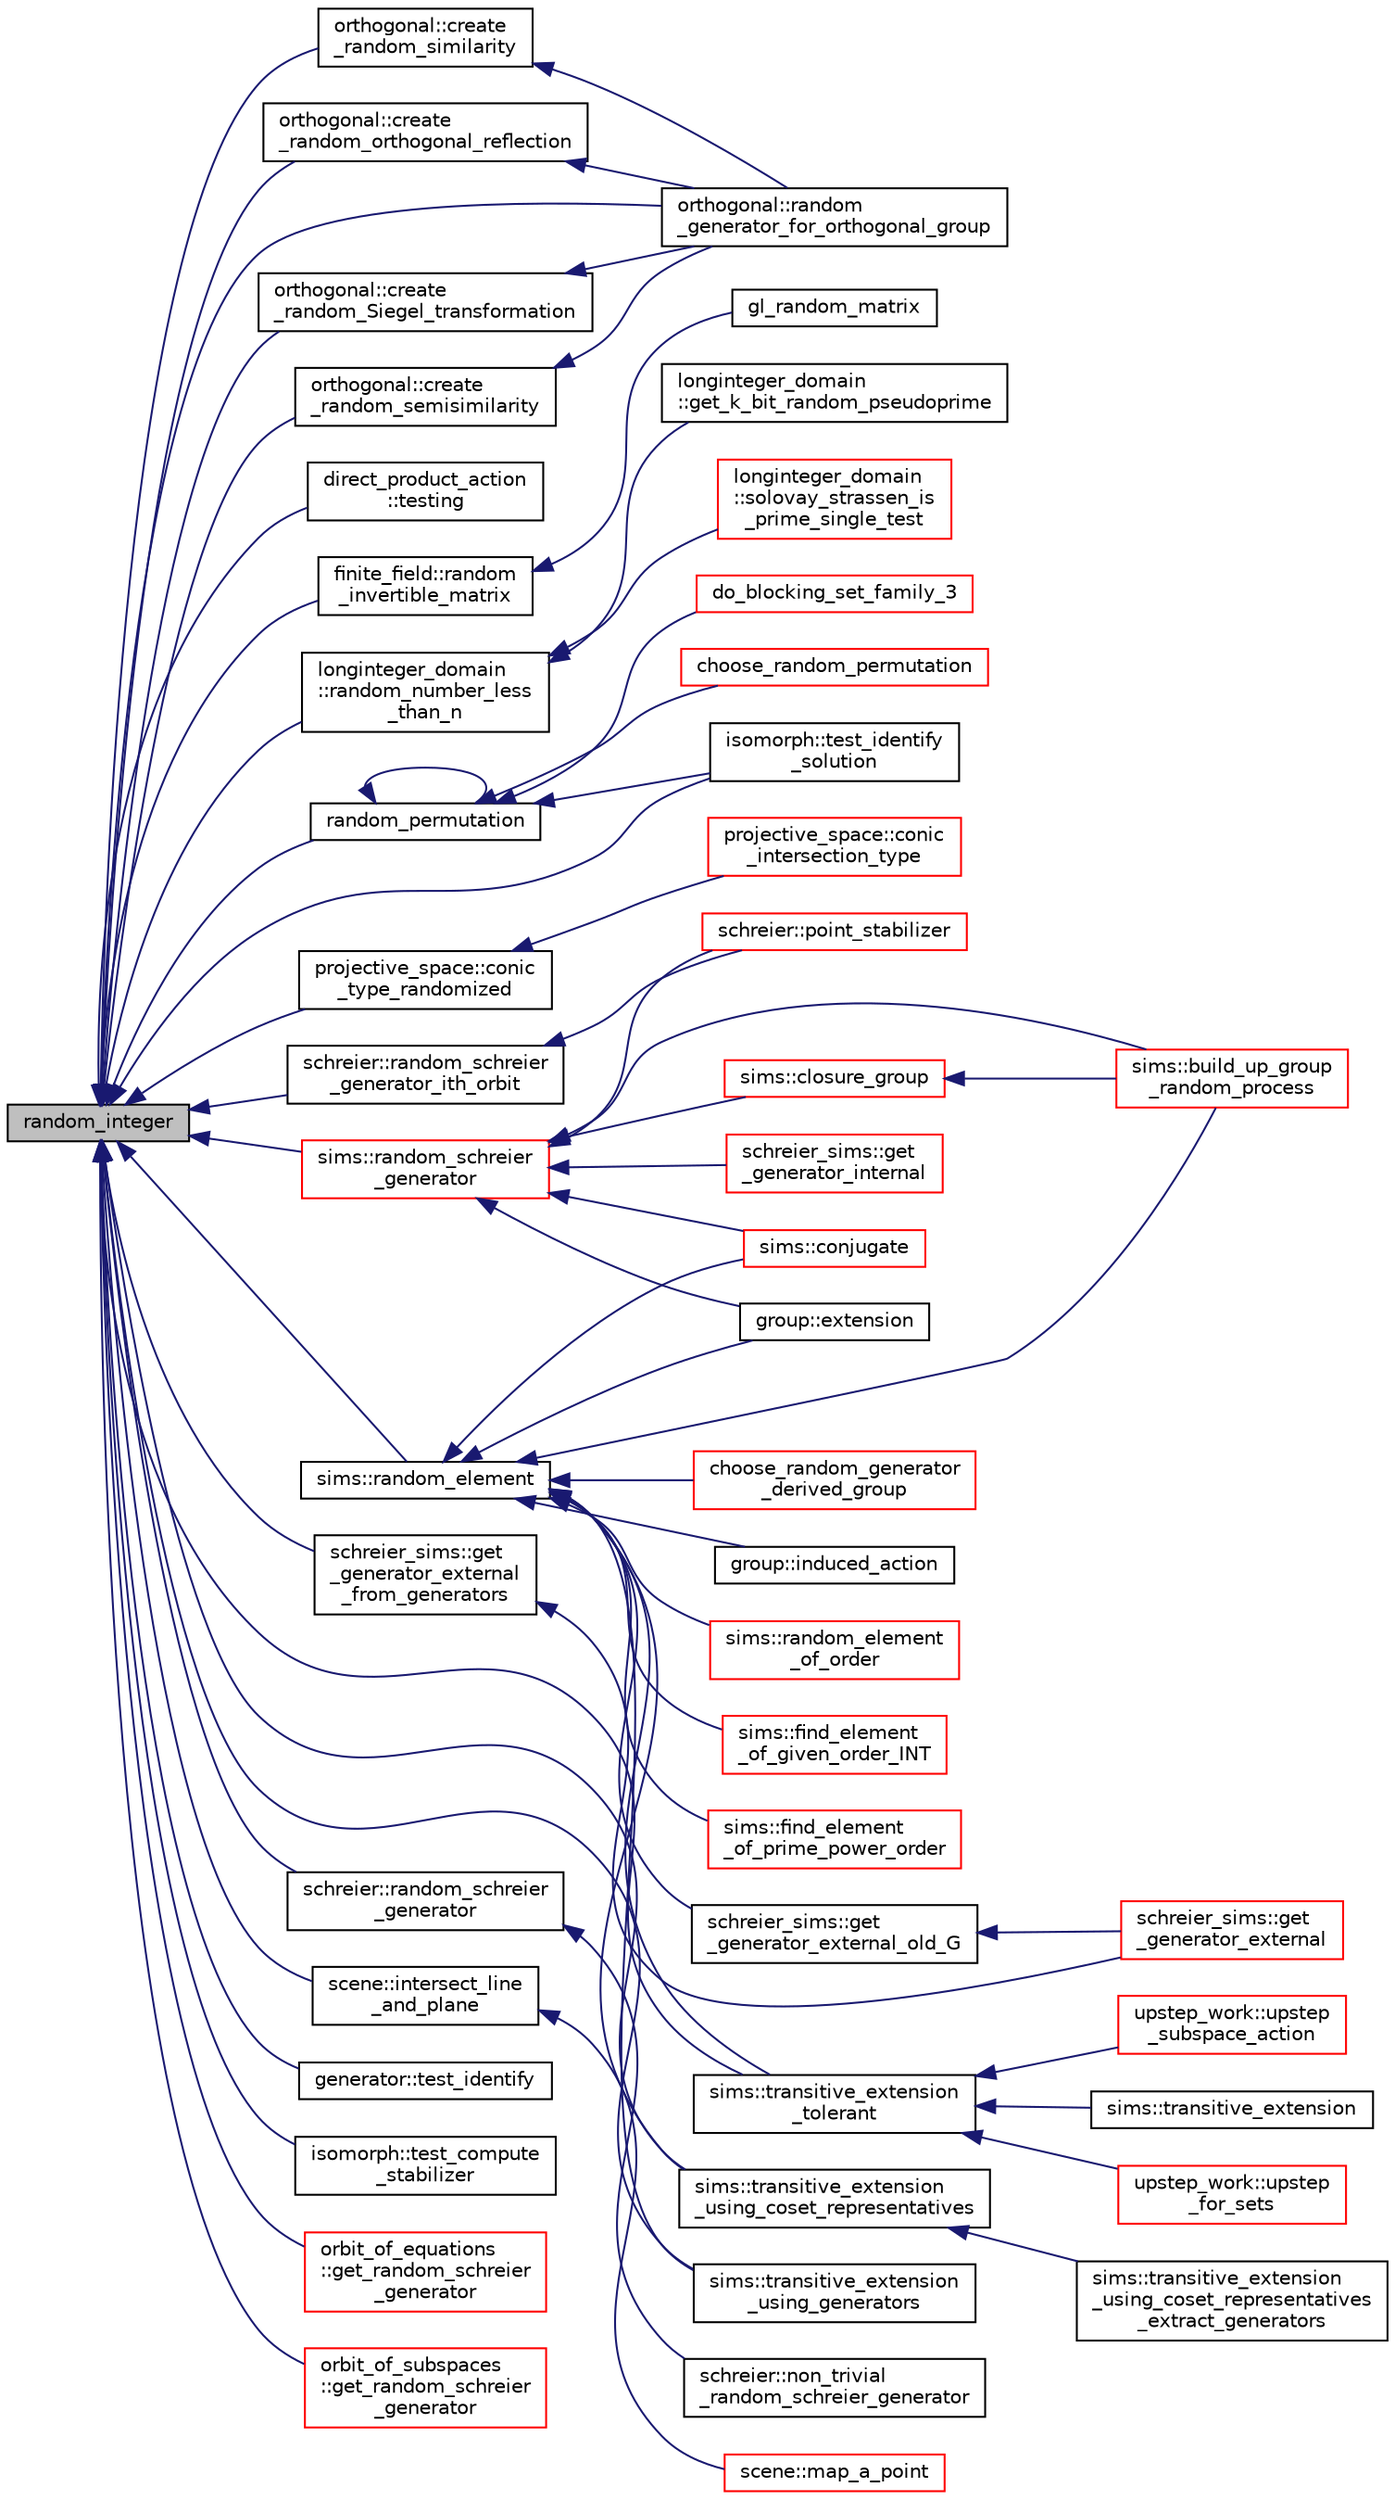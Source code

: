 digraph "random_integer"
{
  edge [fontname="Helvetica",fontsize="10",labelfontname="Helvetica",labelfontsize="10"];
  node [fontname="Helvetica",fontsize="10",shape=record];
  rankdir="LR";
  Node7143 [label="random_integer",height=0.2,width=0.4,color="black", fillcolor="grey75", style="filled", fontcolor="black"];
  Node7143 -> Node7144 [dir="back",color="midnightblue",fontsize="10",style="solid",fontname="Helvetica"];
  Node7144 [label="orthogonal::random\l_generator_for_orthogonal_group",height=0.2,width=0.4,color="black", fillcolor="white", style="filled",URL="$d7/daa/classorthogonal.html#a380946c3af4d3d83118c409a7aecfe3d"];
  Node7143 -> Node7145 [dir="back",color="midnightblue",fontsize="10",style="solid",fontname="Helvetica"];
  Node7145 [label="orthogonal::create\l_random_Siegel_transformation",height=0.2,width=0.4,color="black", fillcolor="white", style="filled",URL="$d7/daa/classorthogonal.html#ad691ec706194282d2954a5edaca883cf"];
  Node7145 -> Node7144 [dir="back",color="midnightblue",fontsize="10",style="solid",fontname="Helvetica"];
  Node7143 -> Node7146 [dir="back",color="midnightblue",fontsize="10",style="solid",fontname="Helvetica"];
  Node7146 [label="orthogonal::create\l_random_semisimilarity",height=0.2,width=0.4,color="black", fillcolor="white", style="filled",URL="$d7/daa/classorthogonal.html#aef283326b1eb3cb1bc6992db12457a5e"];
  Node7146 -> Node7144 [dir="back",color="midnightblue",fontsize="10",style="solid",fontname="Helvetica"];
  Node7143 -> Node7147 [dir="back",color="midnightblue",fontsize="10",style="solid",fontname="Helvetica"];
  Node7147 [label="orthogonal::create\l_random_similarity",height=0.2,width=0.4,color="black", fillcolor="white", style="filled",URL="$d7/daa/classorthogonal.html#ac07aa53e01eb4a42d182464440a3f8b0"];
  Node7147 -> Node7144 [dir="back",color="midnightblue",fontsize="10",style="solid",fontname="Helvetica"];
  Node7143 -> Node7148 [dir="back",color="midnightblue",fontsize="10",style="solid",fontname="Helvetica"];
  Node7148 [label="orthogonal::create\l_random_orthogonal_reflection",height=0.2,width=0.4,color="black", fillcolor="white", style="filled",URL="$d7/daa/classorthogonal.html#a8cf782be9d4f9ffd3dfcd485e374e879"];
  Node7148 -> Node7144 [dir="back",color="midnightblue",fontsize="10",style="solid",fontname="Helvetica"];
  Node7143 -> Node7149 [dir="back",color="midnightblue",fontsize="10",style="solid",fontname="Helvetica"];
  Node7149 [label="direct_product_action\l::testing",height=0.2,width=0.4,color="black", fillcolor="white", style="filled",URL="$d3/d78/classdirect__product__action.html#a343dbbfe1b3932d198bfa59b48c7026f"];
  Node7143 -> Node7150 [dir="back",color="midnightblue",fontsize="10",style="solid",fontname="Helvetica"];
  Node7150 [label="finite_field::random\l_invertible_matrix",height=0.2,width=0.4,color="black", fillcolor="white", style="filled",URL="$df/d5a/classfinite__field.html#ab464884f869dda29daa1fe9c2a4c0594"];
  Node7150 -> Node7151 [dir="back",color="midnightblue",fontsize="10",style="solid",fontname="Helvetica"];
  Node7151 [label="gl_random_matrix",height=0.2,width=0.4,color="black", fillcolor="white", style="filled",URL="$d5/d87/globals_8h.html#ad335f04bb0db45b0e9393ec76d0698f4"];
  Node7143 -> Node7152 [dir="back",color="midnightblue",fontsize="10",style="solid",fontname="Helvetica"];
  Node7152 [label="longinteger_domain\l::random_number_less\l_than_n",height=0.2,width=0.4,color="black", fillcolor="white", style="filled",URL="$d2/d7a/classlonginteger__domain.html#a1b04f1721c5b5d8df684344e0d94cb2b"];
  Node7152 -> Node7153 [dir="back",color="midnightblue",fontsize="10",style="solid",fontname="Helvetica"];
  Node7153 [label="longinteger_domain\l::solovay_strassen_is\l_prime_single_test",height=0.2,width=0.4,color="red", fillcolor="white", style="filled",URL="$d2/d7a/classlonginteger__domain.html#a818b8c30812875d45041a6aaaa335589"];
  Node7152 -> Node7156 [dir="back",color="midnightblue",fontsize="10",style="solid",fontname="Helvetica"];
  Node7156 [label="longinteger_domain\l::get_k_bit_random_pseudoprime",height=0.2,width=0.4,color="black", fillcolor="white", style="filled",URL="$d2/d7a/classlonginteger__domain.html#a6366e067c17ed40c7168961cf10b2e9d"];
  Node7143 -> Node7157 [dir="back",color="midnightblue",fontsize="10",style="solid",fontname="Helvetica"];
  Node7157 [label="random_permutation",height=0.2,width=0.4,color="black", fillcolor="white", style="filled",URL="$d2/d23/combinatorics_8h.html#a783a99c64554c8e759d97d8c512217c9"];
  Node7157 -> Node7158 [dir="back",color="midnightblue",fontsize="10",style="solid",fontname="Helvetica"];
  Node7158 [label="choose_random_permutation",height=0.2,width=0.4,color="red", fillcolor="white", style="filled",URL="$df/dfe/random__permutation_8_c.html#a56206e0f18434959b051001c6b4cc726"];
  Node7157 -> Node7157 [dir="back",color="midnightblue",fontsize="10",style="solid",fontname="Helvetica"];
  Node7157 -> Node7160 [dir="back",color="midnightblue",fontsize="10",style="solid",fontname="Helvetica"];
  Node7160 [label="do_blocking_set_family_3",height=0.2,width=0.4,color="red", fillcolor="white", style="filled",URL="$d4/d67/geometry_8h.html#ae952cf1470f33232439be751e56a07b3"];
  Node7157 -> Node7162 [dir="back",color="midnightblue",fontsize="10",style="solid",fontname="Helvetica"];
  Node7162 [label="isomorph::test_identify\l_solution",height=0.2,width=0.4,color="black", fillcolor="white", style="filled",URL="$d3/d5f/classisomorph.html#aa2c95f309e3283179e87bbbd83bfdc7d"];
  Node7143 -> Node7163 [dir="back",color="midnightblue",fontsize="10",style="solid",fontname="Helvetica"];
  Node7163 [label="projective_space::conic\l_type_randomized",height=0.2,width=0.4,color="black", fillcolor="white", style="filled",URL="$d2/d17/classprojective__space.html#af486b51daa10b4de0c8b50fb5c1c2ee7"];
  Node7163 -> Node7164 [dir="back",color="midnightblue",fontsize="10",style="solid",fontname="Helvetica"];
  Node7164 [label="projective_space::conic\l_intersection_type",height=0.2,width=0.4,color="red", fillcolor="white", style="filled",URL="$d2/d17/classprojective__space.html#a8f3472a2e9af4ac7874a5195ec6e0d58"];
  Node7143 -> Node7167 [dir="back",color="midnightblue",fontsize="10",style="solid",fontname="Helvetica"];
  Node7167 [label="schreier::random_schreier\l_generator_ith_orbit",height=0.2,width=0.4,color="black", fillcolor="white", style="filled",URL="$d3/dd6/classschreier.html#a285786eaa8f7e8d50d59c2335c549044"];
  Node7167 -> Node7168 [dir="back",color="midnightblue",fontsize="10",style="solid",fontname="Helvetica"];
  Node7168 [label="schreier::point_stabilizer",height=0.2,width=0.4,color="red", fillcolor="white", style="filled",URL="$d3/dd6/classschreier.html#a976a31dfe3238284d96fc200532c7077"];
  Node7143 -> Node7234 [dir="back",color="midnightblue",fontsize="10",style="solid",fontname="Helvetica"];
  Node7234 [label="schreier::random_schreier\l_generator",height=0.2,width=0.4,color="black", fillcolor="white", style="filled",URL="$d3/dd6/classschreier.html#a0f5d195438630963accd737f56c1214f"];
  Node7234 -> Node7235 [dir="back",color="midnightblue",fontsize="10",style="solid",fontname="Helvetica"];
  Node7235 [label="schreier::non_trivial\l_random_schreier_generator",height=0.2,width=0.4,color="black", fillcolor="white", style="filled",URL="$d3/dd6/classschreier.html#a9077ff6a0c61629d6e73aeb56b39a6a0"];
  Node7143 -> Node7236 [dir="back",color="midnightblue",fontsize="10",style="solid",fontname="Helvetica"];
  Node7236 [label="scene::intersect_line\l_and_plane",height=0.2,width=0.4,color="black", fillcolor="white", style="filled",URL="$df/db1/classscene.html#a5f01de8cb1899fba6a91cc014c5fc68d"];
  Node7236 -> Node7237 [dir="back",color="midnightblue",fontsize="10",style="solid",fontname="Helvetica"];
  Node7237 [label="scene::map_a_point",height=0.2,width=0.4,color="red", fillcolor="white", style="filled",URL="$df/db1/classscene.html#ac7e207e5fe33cc2f3c163d46a5b2ee44"];
  Node7143 -> Node7239 [dir="back",color="midnightblue",fontsize="10",style="solid",fontname="Helvetica"];
  Node7239 [label="schreier_sims::get\l_generator_external\l_from_generators",height=0.2,width=0.4,color="black", fillcolor="white", style="filled",URL="$d0/da8/classschreier__sims.html#aa8e231e521286bc3e81f42ad850514df"];
  Node7239 -> Node7240 [dir="back",color="midnightblue",fontsize="10",style="solid",fontname="Helvetica"];
  Node7240 [label="schreier_sims::get\l_generator_external",height=0.2,width=0.4,color="red", fillcolor="white", style="filled",URL="$d0/da8/classschreier__sims.html#a00f7c9c83b92d582c9a103787b39f1d4"];
  Node7143 -> Node7252 [dir="back",color="midnightblue",fontsize="10",style="solid",fontname="Helvetica"];
  Node7252 [label="sims::random_element",height=0.2,width=0.4,color="black", fillcolor="white", style="filled",URL="$d9/df3/classsims.html#a28e72977652add0bb45a5f703243fd33"];
  Node7252 -> Node7253 [dir="back",color="midnightblue",fontsize="10",style="solid",fontname="Helvetica"];
  Node7253 [label="group::induced_action",height=0.2,width=0.4,color="black", fillcolor="white", style="filled",URL="$d1/db7/classgroup.html#af6664c64704eb397874f42ed1ac7fed1"];
  Node7252 -> Node7254 [dir="back",color="midnightblue",fontsize="10",style="solid",fontname="Helvetica"];
  Node7254 [label="group::extension",height=0.2,width=0.4,color="black", fillcolor="white", style="filled",URL="$d1/db7/classgroup.html#a798cd01cad4d5616b67fa456b8b04008"];
  Node7252 -> Node7255 [dir="back",color="midnightblue",fontsize="10",style="solid",fontname="Helvetica"];
  Node7255 [label="schreier_sims::get\l_generator_external_old_G",height=0.2,width=0.4,color="black", fillcolor="white", style="filled",URL="$d0/da8/classschreier__sims.html#a9962956dcd3680b201020afd75f0e24b"];
  Node7255 -> Node7240 [dir="back",color="midnightblue",fontsize="10",style="solid",fontname="Helvetica"];
  Node7252 -> Node7256 [dir="back",color="midnightblue",fontsize="10",style="solid",fontname="Helvetica"];
  Node7256 [label="sims::random_element\l_of_order",height=0.2,width=0.4,color="red", fillcolor="white", style="filled",URL="$d9/df3/classsims.html#a5813a13a4b5685f8bab7d248fb12cf57"];
  Node7252 -> Node7258 [dir="back",color="midnightblue",fontsize="10",style="solid",fontname="Helvetica"];
  Node7258 [label="sims::transitive_extension\l_tolerant",height=0.2,width=0.4,color="black", fillcolor="white", style="filled",URL="$d9/df3/classsims.html#a826450b2a9f6edb57f02dd84cb43dd28"];
  Node7258 -> Node7259 [dir="back",color="midnightblue",fontsize="10",style="solid",fontname="Helvetica"];
  Node7259 [label="sims::transitive_extension",height=0.2,width=0.4,color="black", fillcolor="white", style="filled",URL="$d9/df3/classsims.html#a325b6193239b8d4c8798a47ec1b834ac"];
  Node7258 -> Node7260 [dir="back",color="midnightblue",fontsize="10",style="solid",fontname="Helvetica"];
  Node7260 [label="upstep_work::upstep\l_for_sets",height=0.2,width=0.4,color="red", fillcolor="white", style="filled",URL="$d2/dd6/classupstep__work.html#acbfe3d5e23c38c3dc8f5908e0bc5bf1b"];
  Node7258 -> Node7320 [dir="back",color="midnightblue",fontsize="10",style="solid",fontname="Helvetica"];
  Node7320 [label="upstep_work::upstep\l_subspace_action",height=0.2,width=0.4,color="red", fillcolor="white", style="filled",URL="$d2/dd6/classupstep__work.html#afd45c862c93f460a2e523f074d024529"];
  Node7252 -> Node7321 [dir="back",color="midnightblue",fontsize="10",style="solid",fontname="Helvetica"];
  Node7321 [label="sims::transitive_extension\l_using_coset_representatives",height=0.2,width=0.4,color="black", fillcolor="white", style="filled",URL="$d9/df3/classsims.html#a16b0c199eba22eaf54b3900896725c44"];
  Node7321 -> Node7322 [dir="back",color="midnightblue",fontsize="10",style="solid",fontname="Helvetica"];
  Node7322 [label="sims::transitive_extension\l_using_coset_representatives\l_extract_generators",height=0.2,width=0.4,color="black", fillcolor="white", style="filled",URL="$d9/df3/classsims.html#a7c93eb6a31f9111fb72df52ae8bf909e"];
  Node7252 -> Node7323 [dir="back",color="midnightblue",fontsize="10",style="solid",fontname="Helvetica"];
  Node7323 [label="sims::transitive_extension\l_using_generators",height=0.2,width=0.4,color="black", fillcolor="white", style="filled",URL="$d9/df3/classsims.html#abe87d351a703b4966c4a7dc23b7bcdc3"];
  Node7252 -> Node7324 [dir="back",color="midnightblue",fontsize="10",style="solid",fontname="Helvetica"];
  Node7324 [label="sims::conjugate",height=0.2,width=0.4,color="red", fillcolor="white", style="filled",URL="$d9/df3/classsims.html#ae5fdcadcb51929b4f5c02347384d8b8d"];
  Node7252 -> Node7329 [dir="back",color="midnightblue",fontsize="10",style="solid",fontname="Helvetica"];
  Node7329 [label="sims::build_up_group\l_random_process",height=0.2,width=0.4,color="red", fillcolor="white", style="filled",URL="$d9/df3/classsims.html#afde54d656304b5a92459615f2690ea64"];
  Node7252 -> Node7342 [dir="back",color="midnightblue",fontsize="10",style="solid",fontname="Helvetica"];
  Node7342 [label="sims::find_element\l_of_given_order_INT",height=0.2,width=0.4,color="red", fillcolor="white", style="filled",URL="$d9/df3/classsims.html#a2747368b290225e639103bff8e32ffc9"];
  Node7252 -> Node7344 [dir="back",color="midnightblue",fontsize="10",style="solid",fontname="Helvetica"];
  Node7344 [label="sims::find_element\l_of_prime_power_order",height=0.2,width=0.4,color="red", fillcolor="white", style="filled",URL="$d9/df3/classsims.html#aaa2d4a5f8ebb39fab9149d99b4d38fbc"];
  Node7252 -> Node7346 [dir="back",color="midnightblue",fontsize="10",style="solid",fontname="Helvetica"];
  Node7346 [label="choose_random_generator\l_derived_group",height=0.2,width=0.4,color="red", fillcolor="white", style="filled",URL="$dc/de5/sims2_8_c.html#a5b8d821b5043492735a34157796367e9"];
  Node7143 -> Node7258 [dir="back",color="midnightblue",fontsize="10",style="solid",fontname="Helvetica"];
  Node7143 -> Node7321 [dir="back",color="midnightblue",fontsize="10",style="solid",fontname="Helvetica"];
  Node7143 -> Node7323 [dir="back",color="midnightblue",fontsize="10",style="solid",fontname="Helvetica"];
  Node7143 -> Node7348 [dir="back",color="midnightblue",fontsize="10",style="solid",fontname="Helvetica"];
  Node7348 [label="sims::random_schreier\l_generator",height=0.2,width=0.4,color="red", fillcolor="white", style="filled",URL="$d9/df3/classsims.html#aaa77048e586c36a7639fa61ff66e0a23"];
  Node7348 -> Node7168 [dir="back",color="midnightblue",fontsize="10",style="solid",fontname="Helvetica"];
  Node7348 -> Node7254 [dir="back",color="midnightblue",fontsize="10",style="solid",fontname="Helvetica"];
  Node7348 -> Node7349 [dir="back",color="midnightblue",fontsize="10",style="solid",fontname="Helvetica"];
  Node7349 [label="schreier_sims::get\l_generator_internal",height=0.2,width=0.4,color="red", fillcolor="white", style="filled",URL="$d0/da8/classschreier__sims.html#a8d2feedf9ac36e320ec0999b868a8f7b"];
  Node7348 -> Node7324 [dir="back",color="midnightblue",fontsize="10",style="solid",fontname="Helvetica"];
  Node7348 -> Node7329 [dir="back",color="midnightblue",fontsize="10",style="solid",fontname="Helvetica"];
  Node7348 -> Node7350 [dir="back",color="midnightblue",fontsize="10",style="solid",fontname="Helvetica"];
  Node7350 [label="sims::closure_group",height=0.2,width=0.4,color="red", fillcolor="white", style="filled",URL="$d9/df3/classsims.html#a7ecab5d843b1960ba9386e1b5dd41b95"];
  Node7350 -> Node7329 [dir="back",color="midnightblue",fontsize="10",style="solid",fontname="Helvetica"];
  Node7143 -> Node7363 [dir="back",color="midnightblue",fontsize="10",style="solid",fontname="Helvetica"];
  Node7363 [label="generator::test_identify",height=0.2,width=0.4,color="black", fillcolor="white", style="filled",URL="$d7/d73/classgenerator.html#afe1191d7f525d0f1197ffc81c966c632"];
  Node7143 -> Node7162 [dir="back",color="midnightblue",fontsize="10",style="solid",fontname="Helvetica"];
  Node7143 -> Node7364 [dir="back",color="midnightblue",fontsize="10",style="solid",fontname="Helvetica"];
  Node7364 [label="isomorph::test_compute\l_stabilizer",height=0.2,width=0.4,color="black", fillcolor="white", style="filled",URL="$d3/d5f/classisomorph.html#a72cd06f32311c44eb09dd73faa36b748"];
  Node7143 -> Node7365 [dir="back",color="midnightblue",fontsize="10",style="solid",fontname="Helvetica"];
  Node7365 [label="orbit_of_equations\l::get_random_schreier\l_generator",height=0.2,width=0.4,color="red", fillcolor="white", style="filled",URL="$dd/d23/classorbit__of__equations.html#a7c047be29a86d0afa0278750182c4617"];
  Node7143 -> Node7366 [dir="back",color="midnightblue",fontsize="10",style="solid",fontname="Helvetica"];
  Node7366 [label="orbit_of_subspaces\l::get_random_schreier\l_generator",height=0.2,width=0.4,color="red", fillcolor="white", style="filled",URL="$d5/d64/classorbit__of__subspaces.html#a3515f558abf49f6d5433709a9f83fd9f"];
}
